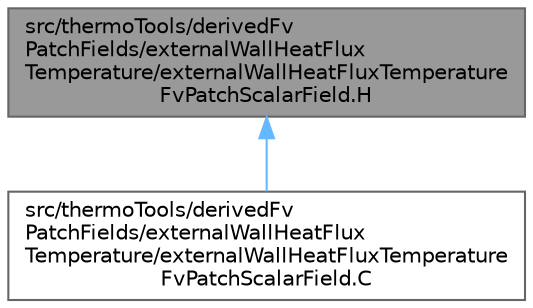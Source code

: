 digraph "src/thermoTools/derivedFvPatchFields/externalWallHeatFluxTemperature/externalWallHeatFluxTemperatureFvPatchScalarField.H"
{
 // LATEX_PDF_SIZE
  bgcolor="transparent";
  edge [fontname=Helvetica,fontsize=10,labelfontname=Helvetica,labelfontsize=10];
  node [fontname=Helvetica,fontsize=10,shape=box,height=0.2,width=0.4];
  Node1 [id="Node000001",label="src/thermoTools/derivedFv\lPatchFields/externalWallHeatFlux\lTemperature/externalWallHeatFluxTemperature\lFvPatchScalarField.H",height=0.2,width=0.4,color="gray40", fillcolor="grey60", style="filled", fontcolor="black",tooltip=" "];
  Node1 -> Node2 [id="edge1_Node000001_Node000002",dir="back",color="steelblue1",style="solid",tooltip=" "];
  Node2 [id="Node000002",label="src/thermoTools/derivedFv\lPatchFields/externalWallHeatFlux\lTemperature/externalWallHeatFluxTemperature\lFvPatchScalarField.C",height=0.2,width=0.4,color="grey40", fillcolor="white", style="filled",URL="$externalWallHeatFluxTemperatureFvPatchScalarField_8C.html",tooltip=" "];
}
